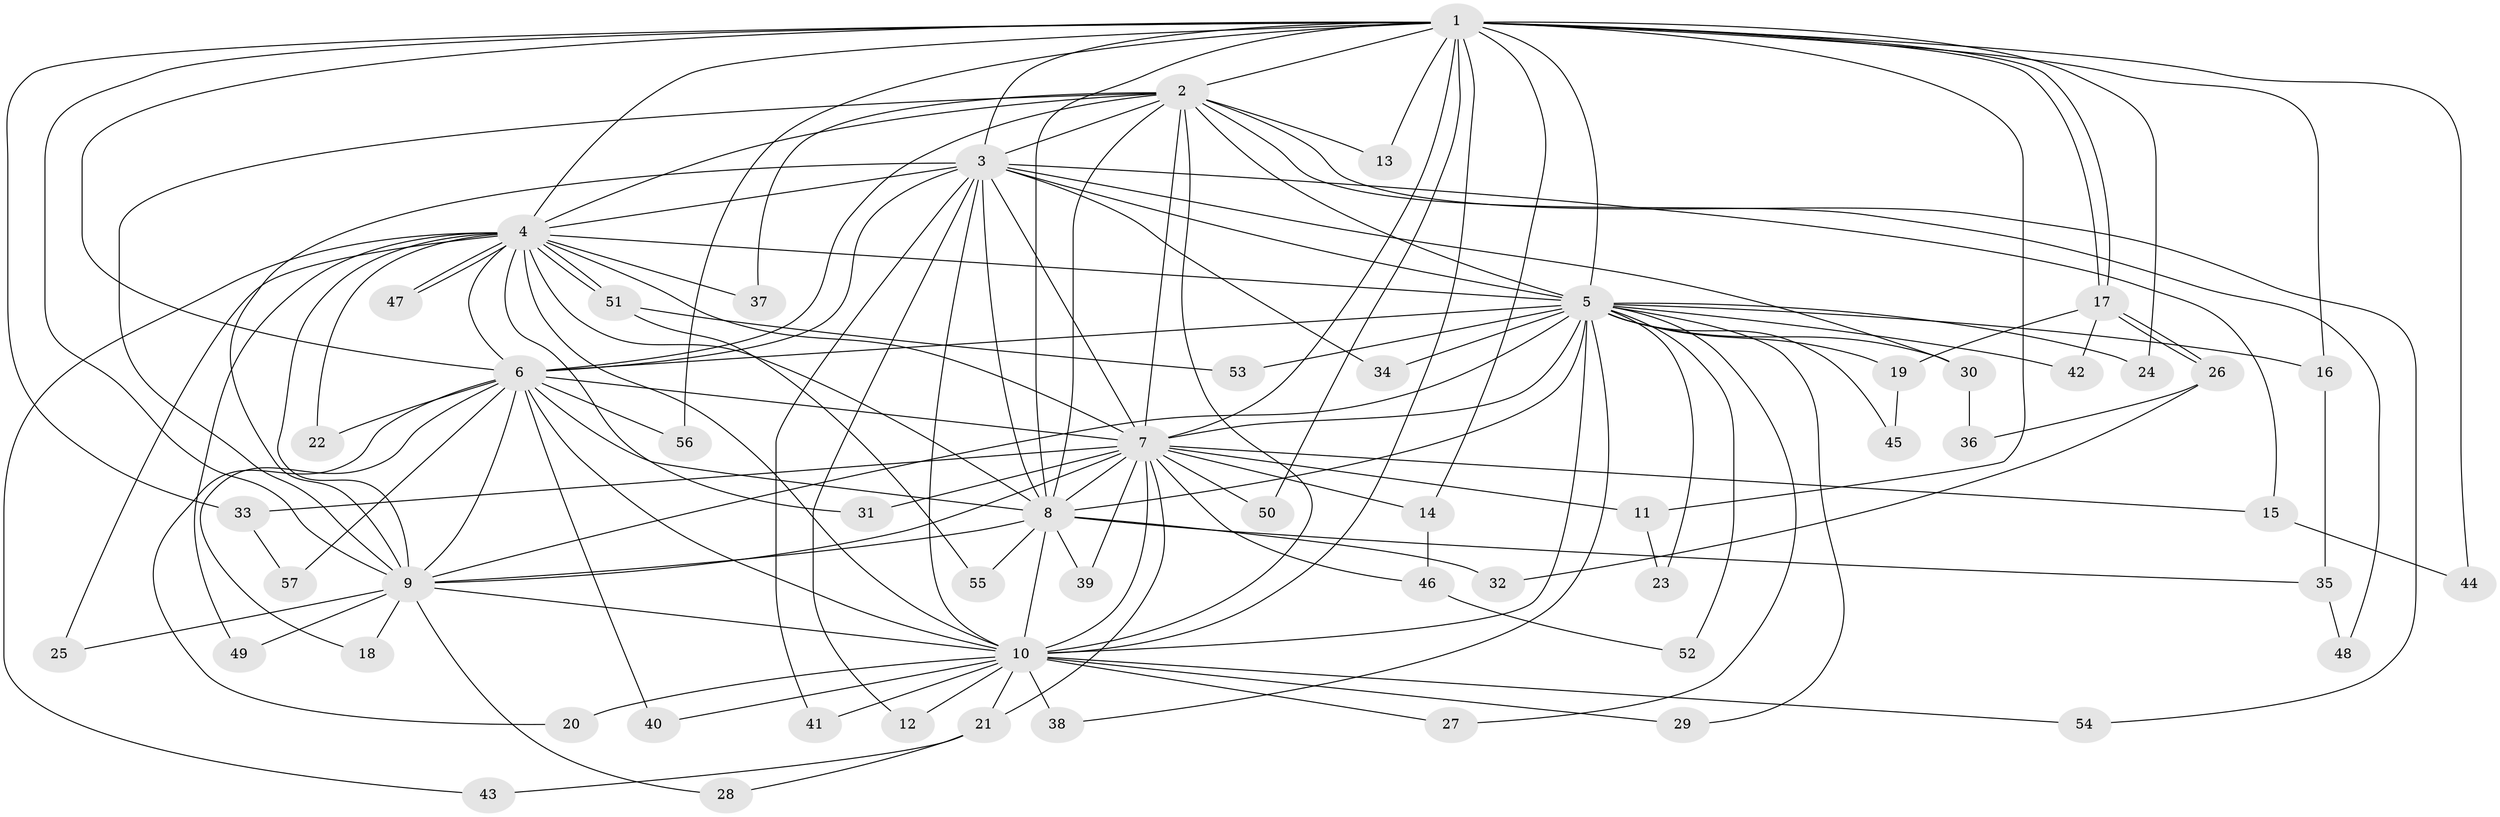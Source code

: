 // coarse degree distribution, {2: 0.3888888888888889, 11: 0.1111111111111111, 10: 0.1111111111111111, 3: 0.16666666666666666, 4: 0.05555555555555555, 1: 0.05555555555555555, 8: 0.1111111111111111}
// Generated by graph-tools (version 1.1) at 2025/36/03/04/25 23:36:26]
// undirected, 57 vertices, 139 edges
graph export_dot {
  node [color=gray90,style=filled];
  1;
  2;
  3;
  4;
  5;
  6;
  7;
  8;
  9;
  10;
  11;
  12;
  13;
  14;
  15;
  16;
  17;
  18;
  19;
  20;
  21;
  22;
  23;
  24;
  25;
  26;
  27;
  28;
  29;
  30;
  31;
  32;
  33;
  34;
  35;
  36;
  37;
  38;
  39;
  40;
  41;
  42;
  43;
  44;
  45;
  46;
  47;
  48;
  49;
  50;
  51;
  52;
  53;
  54;
  55;
  56;
  57;
  1 -- 2;
  1 -- 3;
  1 -- 4;
  1 -- 5;
  1 -- 6;
  1 -- 7;
  1 -- 8;
  1 -- 9;
  1 -- 10;
  1 -- 11;
  1 -- 13;
  1 -- 14;
  1 -- 16;
  1 -- 17;
  1 -- 17;
  1 -- 24;
  1 -- 33;
  1 -- 44;
  1 -- 50;
  1 -- 56;
  2 -- 3;
  2 -- 4;
  2 -- 5;
  2 -- 6;
  2 -- 7;
  2 -- 8;
  2 -- 9;
  2 -- 10;
  2 -- 13;
  2 -- 37;
  2 -- 48;
  2 -- 54;
  3 -- 4;
  3 -- 5;
  3 -- 6;
  3 -- 7;
  3 -- 8;
  3 -- 9;
  3 -- 10;
  3 -- 12;
  3 -- 15;
  3 -- 30;
  3 -- 34;
  3 -- 41;
  4 -- 5;
  4 -- 6;
  4 -- 7;
  4 -- 8;
  4 -- 9;
  4 -- 10;
  4 -- 22;
  4 -- 25;
  4 -- 31;
  4 -- 37;
  4 -- 43;
  4 -- 47;
  4 -- 47;
  4 -- 49;
  4 -- 51;
  4 -- 51;
  5 -- 6;
  5 -- 7;
  5 -- 8;
  5 -- 9;
  5 -- 10;
  5 -- 16;
  5 -- 19;
  5 -- 23;
  5 -- 24;
  5 -- 27;
  5 -- 29;
  5 -- 30;
  5 -- 34;
  5 -- 38;
  5 -- 42;
  5 -- 45;
  5 -- 52;
  5 -- 53;
  6 -- 7;
  6 -- 8;
  6 -- 9;
  6 -- 10;
  6 -- 18;
  6 -- 20;
  6 -- 22;
  6 -- 40;
  6 -- 56;
  6 -- 57;
  7 -- 8;
  7 -- 9;
  7 -- 10;
  7 -- 11;
  7 -- 14;
  7 -- 15;
  7 -- 21;
  7 -- 31;
  7 -- 33;
  7 -- 39;
  7 -- 46;
  7 -- 50;
  8 -- 9;
  8 -- 10;
  8 -- 32;
  8 -- 35;
  8 -- 39;
  8 -- 55;
  9 -- 10;
  9 -- 18;
  9 -- 25;
  9 -- 28;
  9 -- 49;
  10 -- 12;
  10 -- 20;
  10 -- 21;
  10 -- 27;
  10 -- 29;
  10 -- 38;
  10 -- 40;
  10 -- 41;
  10 -- 54;
  11 -- 23;
  14 -- 46;
  15 -- 44;
  16 -- 35;
  17 -- 19;
  17 -- 26;
  17 -- 26;
  17 -- 42;
  19 -- 45;
  21 -- 28;
  21 -- 43;
  26 -- 32;
  26 -- 36;
  30 -- 36;
  33 -- 57;
  35 -- 48;
  46 -- 52;
  51 -- 53;
  51 -- 55;
}
